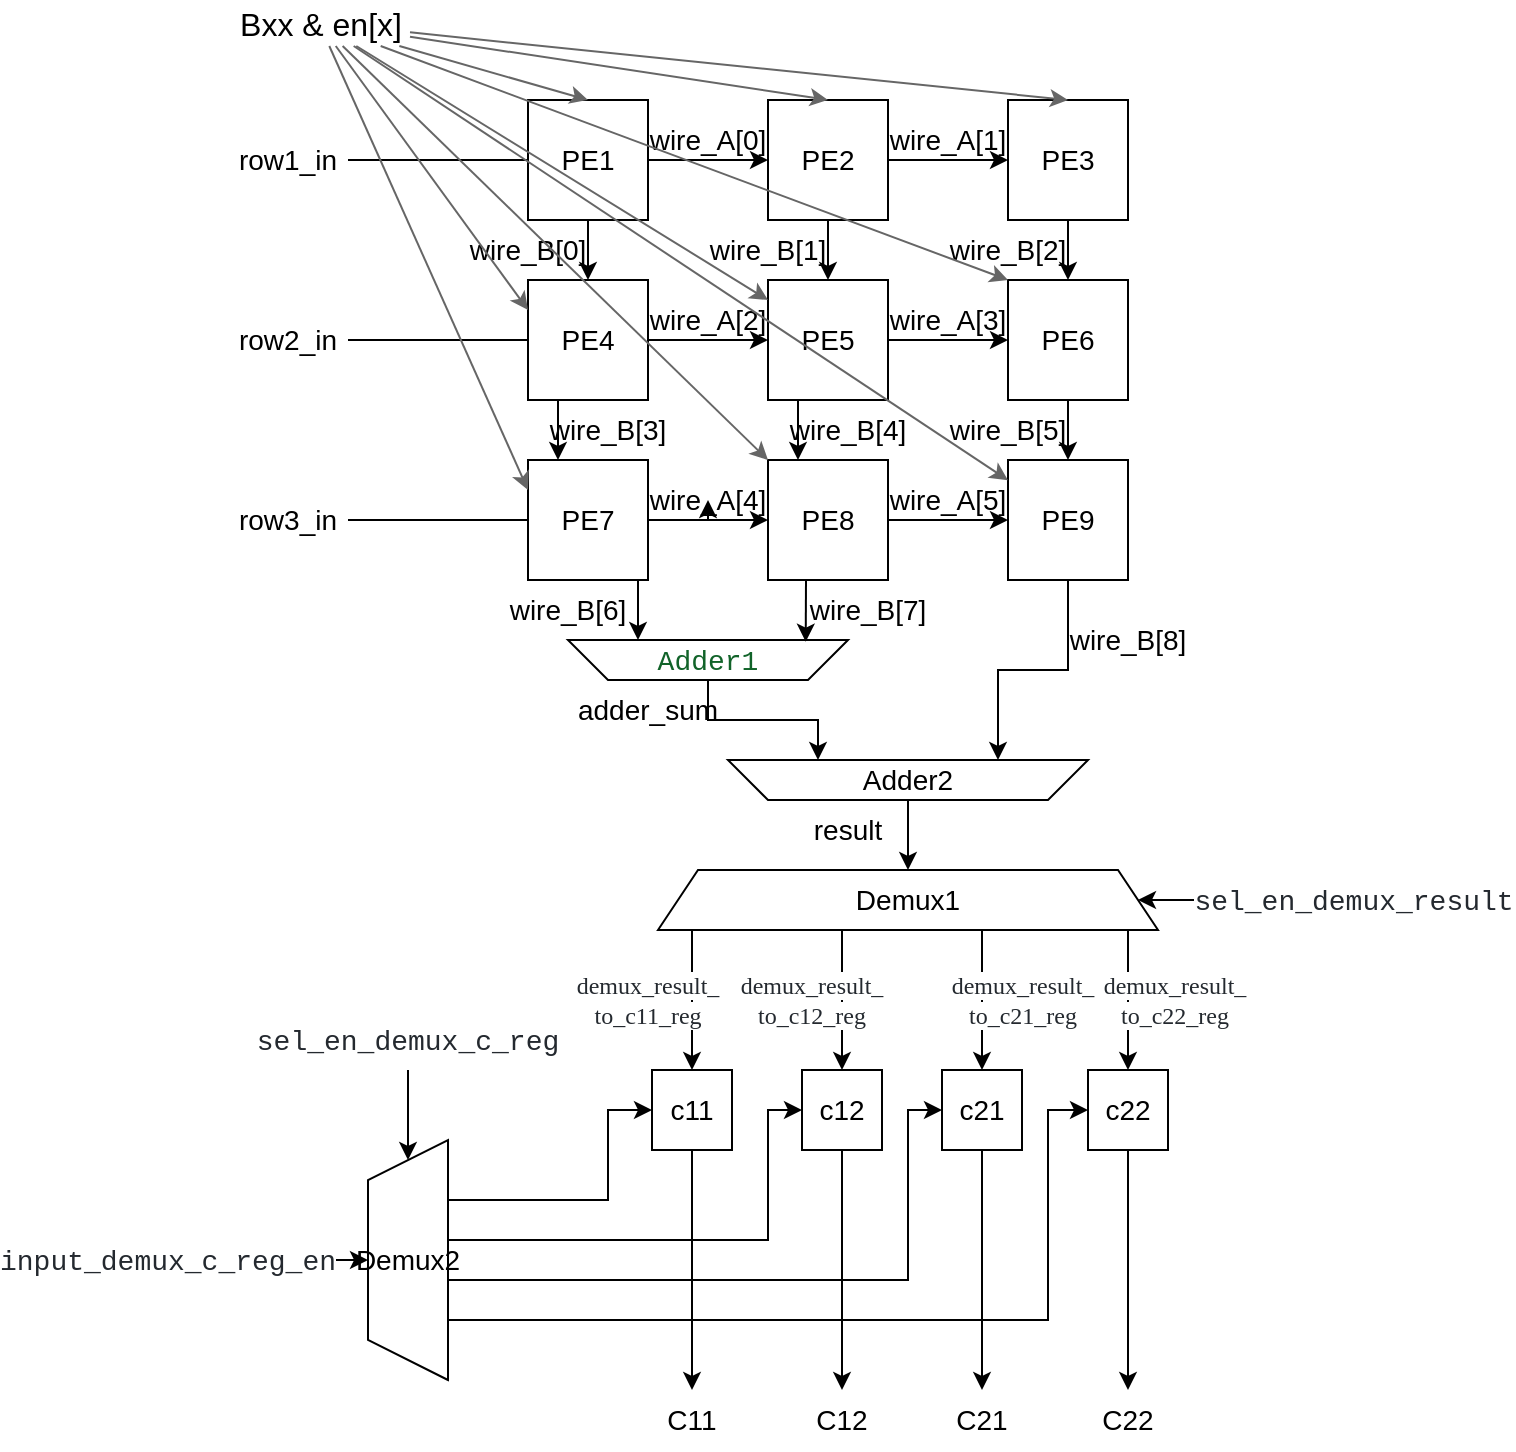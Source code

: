 <mxfile version="18.2.1" type="device"><diagram id="PaxVj-Z7WHXIeZln2uPL" name="Page-1"><mxGraphModel dx="2424" dy="842" grid="0" gridSize="10" guides="1" tooltips="1" connect="1" arrows="1" fold="1" page="1" pageScale="1" pageWidth="827" pageHeight="1169" math="0" shadow="0"><root><mxCell id="0"/><mxCell id="1" parent="0"/><mxCell id="nF21-DGhVQ81JX8ngEIM-28" style="edgeStyle=orthogonalEdgeStyle;rounded=0;orthogonalLoop=1;jettySize=auto;html=1;entryX=0;entryY=0.5;entryDx=0;entryDy=0;fontSize=14;" edge="1" parent="1" source="wWK6ejaNVwTa4Jsa0smx-67" target="wWK6ejaNVwTa4Jsa0smx-48"><mxGeometry relative="1" as="geometry"><Array as="points"><mxPoint x="-473" y="816"/><mxPoint x="-473" y="771"/></Array></mxGeometry></mxCell><mxCell id="nF21-DGhVQ81JX8ngEIM-39" style="edgeStyle=orthogonalEdgeStyle;rounded=0;orthogonalLoop=1;jettySize=auto;html=1;entryX=0;entryY=0.5;entryDx=0;entryDy=0;fontSize=14;" edge="1" parent="1" source="wWK6ejaNVwTa4Jsa0smx-67" target="wWK6ejaNVwTa4Jsa0smx-49"><mxGeometry relative="1" as="geometry"><Array as="points"><mxPoint x="-393" y="836"/><mxPoint x="-393" y="771"/></Array></mxGeometry></mxCell><mxCell id="nF21-DGhVQ81JX8ngEIM-41" style="edgeStyle=orthogonalEdgeStyle;rounded=0;orthogonalLoop=1;jettySize=auto;html=1;entryX=0;entryY=0.5;entryDx=0;entryDy=0;fontSize=14;" edge="1" parent="1" source="wWK6ejaNVwTa4Jsa0smx-67" target="wWK6ejaNVwTa4Jsa0smx-50"><mxGeometry relative="1" as="geometry"><Array as="points"><mxPoint x="-323" y="856"/><mxPoint x="-323" y="771"/></Array></mxGeometry></mxCell><mxCell id="nF21-DGhVQ81JX8ngEIM-42" style="edgeStyle=orthogonalEdgeStyle;rounded=0;orthogonalLoop=1;jettySize=auto;html=1;entryX=0;entryY=0.5;entryDx=0;entryDy=0;fontSize=14;" edge="1" parent="1" source="wWK6ejaNVwTa4Jsa0smx-67" target="wWK6ejaNVwTa4Jsa0smx-51"><mxGeometry relative="1" as="geometry"><Array as="points"><mxPoint x="-253" y="876"/><mxPoint x="-253" y="771"/></Array></mxGeometry></mxCell><mxCell id="wWK6ejaNVwTa4Jsa0smx-67" value="Demux2" style="shape=trapezoid;perimeter=trapezoidPerimeter;whiteSpace=wrap;html=1;fixedSize=1;direction=north;fontSize=14;" parent="1" vertex="1"><mxGeometry x="-593" y="786" width="40" height="120" as="geometry"/></mxCell><mxCell id="nF21-DGhVQ81JX8ngEIM-24" style="edgeStyle=orthogonalEdgeStyle;rounded=0;orthogonalLoop=1;jettySize=auto;html=1;entryX=0.5;entryY=0;entryDx=0;entryDy=0;fontSize=14;" edge="1" parent="1" source="wWK6ejaNVwTa4Jsa0smx-51" target="wWK6ejaNVwTa4Jsa0smx-117"><mxGeometry relative="1" as="geometry"/></mxCell><mxCell id="wWK6ejaNVwTa4Jsa0smx-51" value="c22" style="whiteSpace=wrap;html=1;aspect=fixed;fontSize=14;" parent="1" vertex="1"><mxGeometry x="-233" y="751" width="40" height="40" as="geometry"/></mxCell><mxCell id="nF21-DGhVQ81JX8ngEIM-23" style="edgeStyle=orthogonalEdgeStyle;rounded=0;orthogonalLoop=1;jettySize=auto;html=1;entryX=0.5;entryY=0;entryDx=0;entryDy=0;fontSize=14;" edge="1" parent="1" source="wWK6ejaNVwTa4Jsa0smx-50" target="wWK6ejaNVwTa4Jsa0smx-116"><mxGeometry relative="1" as="geometry"/></mxCell><mxCell id="wWK6ejaNVwTa4Jsa0smx-50" value="c21" style="whiteSpace=wrap;html=1;aspect=fixed;fontSize=14;" parent="1" vertex="1"><mxGeometry x="-306" y="751" width="40" height="40" as="geometry"/></mxCell><mxCell id="nF21-DGhVQ81JX8ngEIM-26" style="edgeStyle=orthogonalEdgeStyle;rounded=0;orthogonalLoop=1;jettySize=auto;html=1;entryX=0.5;entryY=0;entryDx=0;entryDy=0;fontSize=14;" edge="1" parent="1" source="wWK6ejaNVwTa4Jsa0smx-49" target="wWK6ejaNVwTa4Jsa0smx-115"><mxGeometry relative="1" as="geometry"/></mxCell><mxCell id="wWK6ejaNVwTa4Jsa0smx-49" value="c12" style="whiteSpace=wrap;html=1;aspect=fixed;fontSize=14;" parent="1" vertex="1"><mxGeometry x="-376" y="751" width="40" height="40" as="geometry"/></mxCell><mxCell id="nF21-DGhVQ81JX8ngEIM-35" style="edgeStyle=orthogonalEdgeStyle;rounded=0;orthogonalLoop=1;jettySize=auto;html=1;entryX=0.5;entryY=0;entryDx=0;entryDy=0;fontSize=12;" edge="1" parent="1" source="wWK6ejaNVwTa4Jsa0smx-44" target="wWK6ejaNVwTa4Jsa0smx-51"><mxGeometry relative="1" as="geometry"><Array as="points"><mxPoint x="-213" y="706"/><mxPoint x="-213" y="706"/></Array></mxGeometry></mxCell><mxCell id="nF21-DGhVQ81JX8ngEIM-36" style="edgeStyle=orthogonalEdgeStyle;rounded=0;orthogonalLoop=1;jettySize=auto;html=1;entryX=0.5;entryY=0;entryDx=0;entryDy=0;fontSize=12;" edge="1" parent="1" source="wWK6ejaNVwTa4Jsa0smx-44" target="wWK6ejaNVwTa4Jsa0smx-48"><mxGeometry relative="1" as="geometry"><Array as="points"><mxPoint x="-431" y="706"/><mxPoint x="-431" y="706"/></Array></mxGeometry></mxCell><mxCell id="nF21-DGhVQ81JX8ngEIM-37" style="edgeStyle=orthogonalEdgeStyle;rounded=0;orthogonalLoop=1;jettySize=auto;html=1;entryX=0.5;entryY=0;entryDx=0;entryDy=0;fontSize=12;" edge="1" parent="1" source="wWK6ejaNVwTa4Jsa0smx-44" target="wWK6ejaNVwTa4Jsa0smx-49"><mxGeometry relative="1" as="geometry"><Array as="points"><mxPoint x="-356" y="706"/><mxPoint x="-356" y="706"/></Array></mxGeometry></mxCell><mxCell id="nF21-DGhVQ81JX8ngEIM-38" style="edgeStyle=orthogonalEdgeStyle;rounded=0;orthogonalLoop=1;jettySize=auto;html=1;entryX=0.5;entryY=0;entryDx=0;entryDy=0;fontSize=12;" edge="1" parent="1" source="wWK6ejaNVwTa4Jsa0smx-44" target="wWK6ejaNVwTa4Jsa0smx-50"><mxGeometry relative="1" as="geometry"><Array as="points"><mxPoint x="-286" y="706"/><mxPoint x="-286" y="706"/></Array></mxGeometry></mxCell><mxCell id="wWK6ejaNVwTa4Jsa0smx-44" value="Demux1" style="shape=trapezoid;perimeter=trapezoidPerimeter;whiteSpace=wrap;html=1;fixedSize=1;fontSize=14;" parent="1" vertex="1"><mxGeometry x="-448" y="651" width="250" height="30" as="geometry"/></mxCell><mxCell id="nF21-DGhVQ81JX8ngEIM-2" style="edgeStyle=orthogonalEdgeStyle;rounded=0;orthogonalLoop=1;jettySize=auto;html=1;exitX=0.5;exitY=1;exitDx=0;exitDy=0;entryX=0.5;entryY=0;entryDx=0;entryDy=0;fontSize=14;" edge="1" parent="1" source="wWK6ejaNVwTa4Jsa0smx-2" target="wWK6ejaNVwTa4Jsa0smx-6"><mxGeometry relative="1" as="geometry"/></mxCell><mxCell id="wWK6ejaNVwTa4Jsa0smx-2" value="" style="whiteSpace=wrap;html=1;aspect=fixed;fontSize=14;" parent="1" vertex="1"><mxGeometry x="-393" y="266" width="60" height="60" as="geometry"/></mxCell><mxCell id="nF21-DGhVQ81JX8ngEIM-3" style="edgeStyle=orthogonalEdgeStyle;rounded=0;orthogonalLoop=1;jettySize=auto;html=1;exitX=0.5;exitY=1;exitDx=0;exitDy=0;entryX=0.5;entryY=0;entryDx=0;entryDy=0;fontSize=14;" edge="1" parent="1" source="wWK6ejaNVwTa4Jsa0smx-3" target="wWK6ejaNVwTa4Jsa0smx-7"><mxGeometry relative="1" as="geometry"/></mxCell><mxCell id="wWK6ejaNVwTa4Jsa0smx-3" value="" style="whiteSpace=wrap;html=1;aspect=fixed;fontSize=14;" parent="1" vertex="1"><mxGeometry x="-273" y="266" width="60" height="60" as="geometry"/></mxCell><mxCell id="wWK6ejaNVwTa4Jsa0smx-4" value="" style="whiteSpace=wrap;html=1;aspect=fixed;fontSize=14;" parent="1" vertex="1"><mxGeometry x="-393" y="446" width="60" height="60" as="geometry"/></mxCell><mxCell id="wWK6ejaNVwTa4Jsa0smx-5" value="" style="whiteSpace=wrap;html=1;aspect=fixed;fontSize=14;" parent="1" vertex="1"><mxGeometry x="-513" y="356" width="60" height="60" as="geometry"/></mxCell><mxCell id="wWK6ejaNVwTa4Jsa0smx-6" value="" style="whiteSpace=wrap;html=1;aspect=fixed;fontSize=14;" parent="1" vertex="1"><mxGeometry x="-393" y="356" width="60" height="60" as="geometry"/></mxCell><mxCell id="nF21-DGhVQ81JX8ngEIM-4" style="edgeStyle=orthogonalEdgeStyle;rounded=0;orthogonalLoop=1;jettySize=auto;html=1;exitX=0.5;exitY=1;exitDx=0;exitDy=0;entryX=0.5;entryY=0;entryDx=0;entryDy=0;fontSize=14;" edge="1" parent="1" source="wWK6ejaNVwTa4Jsa0smx-7" target="wWK6ejaNVwTa4Jsa0smx-9"><mxGeometry relative="1" as="geometry"/></mxCell><mxCell id="wWK6ejaNVwTa4Jsa0smx-7" value="" style="whiteSpace=wrap;html=1;aspect=fixed;fontSize=14;" parent="1" vertex="1"><mxGeometry x="-273" y="356" width="60" height="60" as="geometry"/></mxCell><mxCell id="nF21-DGhVQ81JX8ngEIM-5" style="edgeStyle=orthogonalEdgeStyle;rounded=0;orthogonalLoop=1;jettySize=auto;html=1;exitX=0.5;exitY=1;exitDx=0;exitDy=0;entryX=0.75;entryY=1;entryDx=0;entryDy=0;fontSize=14;" edge="1" parent="1" source="wWK6ejaNVwTa4Jsa0smx-8" target="wWK6ejaNVwTa4Jsa0smx-96"><mxGeometry relative="1" as="geometry"/></mxCell><mxCell id="wWK6ejaNVwTa4Jsa0smx-8" value="" style="whiteSpace=wrap;html=1;aspect=fixed;fontSize=14;" parent="1" vertex="1"><mxGeometry x="-513" y="446" width="60" height="60" as="geometry"/></mxCell><mxCell id="nF21-DGhVQ81JX8ngEIM-10" style="edgeStyle=orthogonalEdgeStyle;rounded=0;orthogonalLoop=1;jettySize=auto;html=1;exitX=0.5;exitY=1;exitDx=0;exitDy=0;entryX=0.25;entryY=1;entryDx=0;entryDy=0;fontSize=14;" edge="1" parent="1" source="wWK6ejaNVwTa4Jsa0smx-9" target="wWK6ejaNVwTa4Jsa0smx-97"><mxGeometry relative="1" as="geometry"/></mxCell><mxCell id="wWK6ejaNVwTa4Jsa0smx-9" value="" style="whiteSpace=wrap;html=1;aspect=fixed;fontSize=14;" parent="1" vertex="1"><mxGeometry x="-273" y="446" width="60" height="60" as="geometry"/></mxCell><mxCell id="wWK6ejaNVwTa4Jsa0smx-33" value="PE1" style="text;html=1;strokeColor=none;fillColor=none;align=center;verticalAlign=middle;whiteSpace=wrap;rounded=0;fontSize=14;" parent="1" vertex="1"><mxGeometry x="-513" y="281" width="60" height="30" as="geometry"/></mxCell><mxCell id="wWK6ejaNVwTa4Jsa0smx-34" value="PE2" style="text;html=1;strokeColor=none;fillColor=none;align=center;verticalAlign=middle;whiteSpace=wrap;rounded=0;fontSize=14;" parent="1" vertex="1"><mxGeometry x="-393" y="281" width="60" height="30" as="geometry"/></mxCell><mxCell id="wWK6ejaNVwTa4Jsa0smx-35" value="" style="endArrow=none;html=1;rounded=0;entryX=0;entryY=0.5;entryDx=0;entryDy=0;fontSize=14;" parent="1" source="wWK6ejaNVwTa4Jsa0smx-2" target="wWK6ejaNVwTa4Jsa0smx-34" edge="1"><mxGeometry width="50" height="50" relative="1" as="geometry"><mxPoint x="-293" y="296" as="sourcePoint"/><mxPoint x="-263" y="296" as="targetPoint"/><Array as="points"/></mxGeometry></mxCell><mxCell id="wWK6ejaNVwTa4Jsa0smx-36" value="PE3" style="text;html=1;strokeColor=none;fillColor=none;align=center;verticalAlign=middle;whiteSpace=wrap;rounded=0;fontSize=14;" parent="1" vertex="1"><mxGeometry x="-273" y="281" width="60" height="30" as="geometry"/></mxCell><mxCell id="wWK6ejaNVwTa4Jsa0smx-37" value="PE4" style="text;html=1;strokeColor=none;fillColor=none;align=center;verticalAlign=middle;whiteSpace=wrap;rounded=0;fontSize=14;" parent="1" vertex="1"><mxGeometry x="-513" y="371" width="60" height="30" as="geometry"/></mxCell><mxCell id="wWK6ejaNVwTa4Jsa0smx-38" value="PE5" style="text;html=1;strokeColor=none;fillColor=none;align=center;verticalAlign=middle;whiteSpace=wrap;rounded=0;fontSize=14;" parent="1" vertex="1"><mxGeometry x="-393" y="371" width="60" height="30" as="geometry"/></mxCell><mxCell id="wWK6ejaNVwTa4Jsa0smx-42" value="PE8" style="text;html=1;strokeColor=none;fillColor=none;align=center;verticalAlign=middle;whiteSpace=wrap;rounded=0;fontSize=14;" parent="1" vertex="1"><mxGeometry x="-393" y="461" width="60" height="30" as="geometry"/></mxCell><mxCell id="wWK6ejaNVwTa4Jsa0smx-43" value="PE9" style="text;html=1;strokeColor=none;fillColor=none;align=center;verticalAlign=middle;whiteSpace=wrap;rounded=0;fontSize=14;" parent="1" vertex="1"><mxGeometry x="-273" y="461" width="60" height="30" as="geometry"/></mxCell><mxCell id="nF21-DGhVQ81JX8ngEIM-27" style="edgeStyle=orthogonalEdgeStyle;rounded=0;orthogonalLoop=1;jettySize=auto;html=1;fontSize=14;" edge="1" parent="1" source="wWK6ejaNVwTa4Jsa0smx-48" target="wWK6ejaNVwTa4Jsa0smx-113"><mxGeometry relative="1" as="geometry"/></mxCell><mxCell id="wWK6ejaNVwTa4Jsa0smx-48" value="c11" style="whiteSpace=wrap;html=1;aspect=fixed;fontSize=14;" parent="1" vertex="1"><mxGeometry x="-451" y="751" width="40" height="40" as="geometry"/></mxCell><mxCell id="wWK6ejaNVwTa4Jsa0smx-87" value="" style="endArrow=none;html=1;rounded=0;entryX=1;entryY=0.5;entryDx=0;entryDy=0;startArrow=none;fontSize=14;" parent="1" source="wWK6ejaNVwTa4Jsa0smx-1" target="wWK6ejaNVwTa4Jsa0smx-88" edge="1"><mxGeometry width="50" height="50" relative="1" as="geometry"><mxPoint x="-443" y="296" as="sourcePoint"/><mxPoint x="-473" y="304" as="targetPoint"/></mxGeometry></mxCell><mxCell id="wWK6ejaNVwTa4Jsa0smx-88" value="row1_in" style="text;html=1;strokeColor=none;fillColor=none;align=center;verticalAlign=middle;whiteSpace=wrap;rounded=0;fontSize=14;" parent="1" vertex="1"><mxGeometry x="-663" y="281" width="60" height="30" as="geometry"/></mxCell><mxCell id="wWK6ejaNVwTa4Jsa0smx-89" value="" style="endArrow=none;html=1;rounded=0;exitX=0;exitY=0.5;exitDx=0;exitDy=0;entryX=1;entryY=0.5;entryDx=0;entryDy=0;fontSize=14;" parent="1" source="wWK6ejaNVwTa4Jsa0smx-5" target="wWK6ejaNVwTa4Jsa0smx-90" edge="1"><mxGeometry width="50" height="50" relative="1" as="geometry"><mxPoint x="-433" y="306" as="sourcePoint"/><mxPoint x="-473" y="386" as="targetPoint"/></mxGeometry></mxCell><mxCell id="wWK6ejaNVwTa4Jsa0smx-90" value="row2_in" style="text;html=1;strokeColor=none;fillColor=none;align=center;verticalAlign=middle;whiteSpace=wrap;rounded=0;fontSize=14;" parent="1" vertex="1"><mxGeometry x="-663" y="371" width="60" height="30" as="geometry"/></mxCell><mxCell id="wWK6ejaNVwTa4Jsa0smx-91" value="" style="endArrow=none;html=1;rounded=0;entryX=1;entryY=0.5;entryDx=0;entryDy=0;startArrow=none;fontSize=14;" parent="1" source="wWK6ejaNVwTa4Jsa0smx-41" target="wWK6ejaNVwTa4Jsa0smx-92" edge="1"><mxGeometry width="50" height="50" relative="1" as="geometry"><mxPoint x="-443" y="476" as="sourcePoint"/><mxPoint x="-473" y="484" as="targetPoint"/></mxGeometry></mxCell><mxCell id="wWK6ejaNVwTa4Jsa0smx-92" value="row3_in" style="text;html=1;strokeColor=none;fillColor=none;align=center;verticalAlign=middle;whiteSpace=wrap;rounded=0;fontSize=14;" parent="1" vertex="1"><mxGeometry x="-663" y="461" width="60" height="30" as="geometry"/></mxCell><mxCell id="nF21-DGhVQ81JX8ngEIM-9" style="edgeStyle=orthogonalEdgeStyle;rounded=0;orthogonalLoop=1;jettySize=auto;html=1;entryX=0.75;entryY=1;entryDx=0;entryDy=0;fontSize=14;" edge="1" parent="1" source="wWK6ejaNVwTa4Jsa0smx-96" target="wWK6ejaNVwTa4Jsa0smx-97"><mxGeometry relative="1" as="geometry"/></mxCell><mxCell id="wWK6ejaNVwTa4Jsa0smx-96" value="" style="shape=trapezoid;perimeter=trapezoidPerimeter;whiteSpace=wrap;html=1;fixedSize=1;direction=west;fontSize=14;" parent="1" vertex="1"><mxGeometry x="-493" y="536" width="140" height="20" as="geometry"/></mxCell><mxCell id="nF21-DGhVQ81JX8ngEIM-16" style="edgeStyle=orthogonalEdgeStyle;rounded=0;orthogonalLoop=1;jettySize=auto;html=1;entryX=0.5;entryY=0;entryDx=0;entryDy=0;fontSize=14;" edge="1" parent="1" source="wWK6ejaNVwTa4Jsa0smx-97" target="wWK6ejaNVwTa4Jsa0smx-44"><mxGeometry relative="1" as="geometry"/></mxCell><mxCell id="wWK6ejaNVwTa4Jsa0smx-97" value="" style="shape=trapezoid;perimeter=trapezoidPerimeter;whiteSpace=wrap;html=1;fixedSize=1;direction=west;size=20;fontSize=14;" parent="1" vertex="1"><mxGeometry x="-413" y="596" width="180" height="20" as="geometry"/></mxCell><mxCell id="wWK6ejaNVwTa4Jsa0smx-103" value="&lt;div style=&quot;text-align: start; font-size: 14px;&quot;&gt;&lt;font face=&quot;ui-monospace, SFMono-Regular, SF Mono, Menlo, Consolas, Liberation Mono, monospace&quot; color=&quot;#116329&quot; style=&quot;font-size: 14px;&quot;&gt;&lt;span style=&quot;background-color: rgb(255, 255, 255); font-size: 14px;&quot;&gt;Adder1&lt;/span&gt;&lt;/font&gt;&lt;/div&gt;" style="text;html=1;strokeColor=none;fillColor=none;align=center;verticalAlign=middle;whiteSpace=wrap;rounded=0;fontSize=14;" parent="1" vertex="1"><mxGeometry x="-448" y="536" width="50" height="20" as="geometry"/></mxCell><mxCell id="wWK6ejaNVwTa4Jsa0smx-104" value="Adder2" style="text;html=1;strokeColor=none;fillColor=none;align=center;verticalAlign=middle;whiteSpace=wrap;rounded=0;fontSize=14;" parent="1" vertex="1"><mxGeometry x="-353" y="596" width="60" height="20" as="geometry"/></mxCell><mxCell id="nF21-DGhVQ81JX8ngEIM-22" style="edgeStyle=orthogonalEdgeStyle;rounded=0;orthogonalLoop=1;jettySize=auto;html=1;fontSize=14;" edge="1" parent="1" source="wWK6ejaNVwTa4Jsa0smx-106" target="wWK6ejaNVwTa4Jsa0smx-44"><mxGeometry relative="1" as="geometry"/></mxCell><mxCell id="wWK6ejaNVwTa4Jsa0smx-106" value="&lt;span style=&quot;color: rgb(36, 41, 47); font-family: ui-monospace, SFMono-Regular, &amp;quot;SF Mono&amp;quot;, Menlo, Consolas, &amp;quot;Liberation Mono&amp;quot;, monospace; text-align: start; background-color: rgb(255, 255, 255); font-size: 14px;&quot;&gt;sel_en_demux_result&lt;/span&gt;" style="text;html=1;strokeColor=none;fillColor=none;align=center;verticalAlign=middle;whiteSpace=wrap;rounded=0;fontSize=14;" parent="1" vertex="1"><mxGeometry x="-143" y="651" width="86" height="30" as="geometry"/></mxCell><mxCell id="nF21-DGhVQ81JX8ngEIM-44" style="edgeStyle=orthogonalEdgeStyle;rounded=0;orthogonalLoop=1;jettySize=auto;html=1;entryX=1;entryY=0.5;entryDx=0;entryDy=0;fontSize=14;" edge="1" parent="1" source="wWK6ejaNVwTa4Jsa0smx-107" target="wWK6ejaNVwTa4Jsa0smx-67"><mxGeometry relative="1" as="geometry"/></mxCell><mxCell id="wWK6ejaNVwTa4Jsa0smx-107" value="&lt;span style=&quot;color: rgb(36, 41, 47); font-family: ui-monospace, SFMono-Regular, &amp;quot;SF Mono&amp;quot;, Menlo, Consolas, &amp;quot;Liberation Mono&amp;quot;, monospace; text-align: start; background-color: rgb(255, 255, 255); font-size: 14px;&quot;&gt;sel_en_demux_c_reg&lt;/span&gt;" style="text;html=1;strokeColor=none;fillColor=none;align=center;verticalAlign=middle;whiteSpace=wrap;rounded=0;fontSize=14;" parent="1" vertex="1"><mxGeometry x="-603" y="721" width="60" height="30" as="geometry"/></mxCell><mxCell id="nF21-DGhVQ81JX8ngEIM-43" style="edgeStyle=orthogonalEdgeStyle;rounded=0;orthogonalLoop=1;jettySize=auto;html=1;entryX=0.5;entryY=0;entryDx=0;entryDy=0;fontSize=14;" edge="1" parent="1" source="wWK6ejaNVwTa4Jsa0smx-108" target="wWK6ejaNVwTa4Jsa0smx-67"><mxGeometry relative="1" as="geometry"/></mxCell><mxCell id="wWK6ejaNVwTa4Jsa0smx-108" value="&lt;span style=&quot;color: rgb(36, 41, 47); font-family: ui-monospace, SFMono-Regular, &amp;quot;SF Mono&amp;quot;, Menlo, Consolas, &amp;quot;Liberation Mono&amp;quot;, monospace; text-align: start; background-color: rgb(255, 255, 255); font-size: 14px;&quot;&gt;input_demux_c_reg_en&lt;/span&gt;" style="text;html=1;strokeColor=none;fillColor=none;align=center;verticalAlign=middle;whiteSpace=wrap;rounded=0;fontSize=14;" parent="1" vertex="1"><mxGeometry x="-723" y="831" width="60" height="30" as="geometry"/></mxCell><mxCell id="wWK6ejaNVwTa4Jsa0smx-113" value="C11" style="text;html=1;strokeColor=none;fillColor=none;align=center;verticalAlign=middle;whiteSpace=wrap;rounded=0;fontSize=14;" parent="1" vertex="1"><mxGeometry x="-461" y="911" width="60" height="30" as="geometry"/></mxCell><mxCell id="wWK6ejaNVwTa4Jsa0smx-115" value="C12" style="text;html=1;strokeColor=none;fillColor=none;align=center;verticalAlign=middle;whiteSpace=wrap;rounded=0;fontSize=14;" parent="1" vertex="1"><mxGeometry x="-386" y="911" width="60" height="30" as="geometry"/></mxCell><mxCell id="wWK6ejaNVwTa4Jsa0smx-116" value="C21" style="text;html=1;strokeColor=none;fillColor=none;align=center;verticalAlign=middle;whiteSpace=wrap;rounded=0;fontSize=14;" parent="1" vertex="1"><mxGeometry x="-316" y="911" width="60" height="30" as="geometry"/></mxCell><mxCell id="wWK6ejaNVwTa4Jsa0smx-117" value="C22" style="text;html=1;strokeColor=none;fillColor=none;align=center;verticalAlign=middle;whiteSpace=wrap;rounded=0;fontSize=14;" parent="1" vertex="1"><mxGeometry x="-243" y="911" width="60" height="30" as="geometry"/></mxCell><mxCell id="nF21-DGhVQ81JX8ngEIM-1" style="edgeStyle=orthogonalEdgeStyle;rounded=0;orthogonalLoop=1;jettySize=auto;html=1;exitX=0.5;exitY=1;exitDx=0;exitDy=0;entryX=0.5;entryY=0;entryDx=0;entryDy=0;fontSize=14;" edge="1" parent="1" source="wWK6ejaNVwTa4Jsa0smx-1" target="wWK6ejaNVwTa4Jsa0smx-5"><mxGeometry relative="1" as="geometry"/></mxCell><mxCell id="wWK6ejaNVwTa4Jsa0smx-1" value="" style="whiteSpace=wrap;html=1;aspect=fixed;fontSize=14;" parent="1" vertex="1"><mxGeometry x="-513" y="266" width="60" height="60" as="geometry"/></mxCell><mxCell id="wWK6ejaNVwTa4Jsa0smx-41" value="PE7" style="text;html=1;strokeColor=none;fillColor=none;align=center;verticalAlign=middle;whiteSpace=wrap;rounded=0;fontSize=14;" parent="1" vertex="1"><mxGeometry x="-513" y="461" width="60" height="30" as="geometry"/></mxCell><mxCell id="5DDd2ZOX3g0ftYCXzUu7-8" value="&lt;font style=&quot;font-size: 14px;&quot;&gt;wire_A[0]&lt;/font&gt;" style="text;html=1;strokeColor=none;fillColor=none;align=center;verticalAlign=middle;whiteSpace=wrap;rounded=0;fontSize=14;" parent="1" vertex="1"><mxGeometry x="-453" y="276" width="60" height="20" as="geometry"/></mxCell><mxCell id="5DDd2ZOX3g0ftYCXzUu7-10" value="" style="endArrow=none;html=1;rounded=0;entryX=1;entryY=0.5;entryDx=0;entryDy=0;fontSize=14;" parent="1" target="5DDd2ZOX3g0ftYCXzUu7-8" edge="1"><mxGeometry width="50" height="50" relative="1" as="geometry"><mxPoint x="-393" y="296" as="sourcePoint"/><mxPoint x="-453" y="296" as="targetPoint"/></mxGeometry></mxCell><mxCell id="5DDd2ZOX3g0ftYCXzUu7-11" value="&lt;font style=&quot;font-size: 14px;&quot;&gt;PE1&lt;/font&gt;" style="text;html=1;strokeColor=none;fillColor=none;align=center;verticalAlign=middle;whiteSpace=wrap;rounded=0;fontSize=14;" parent="1" vertex="1"><mxGeometry x="-513" y="281" width="60" height="30" as="geometry"/></mxCell><mxCell id="5DDd2ZOX3g0ftYCXzUu7-13" value="&lt;font style=&quot;font-size: 14px;&quot;&gt;wire_A[1]&lt;/font&gt;" style="text;html=1;strokeColor=none;fillColor=none;align=center;verticalAlign=middle;whiteSpace=wrap;rounded=0;fontSize=14;" parent="1" vertex="1"><mxGeometry x="-333" y="276" width="60" height="20" as="geometry"/></mxCell><mxCell id="5DDd2ZOX3g0ftYCXzUu7-17" value="&lt;font style=&quot;font-size: 14px;&quot;&gt;wire_A[2]&lt;/font&gt;" style="text;html=1;strokeColor=none;fillColor=none;align=center;verticalAlign=middle;whiteSpace=wrap;rounded=0;fontSize=14;" parent="1" vertex="1"><mxGeometry x="-453" y="366" width="60" height="20" as="geometry"/></mxCell><mxCell id="wWK6ejaNVwTa4Jsa0smx-40" value="PE6" style="text;html=1;strokeColor=none;fillColor=none;align=center;verticalAlign=middle;whiteSpace=wrap;rounded=0;fontSize=14;" parent="1" vertex="1"><mxGeometry x="-273" y="371" width="60" height="30" as="geometry"/></mxCell><mxCell id="5DDd2ZOX3g0ftYCXzUu7-21" value="&lt;font style=&quot;font-size: 14px;&quot;&gt;wire_A[3]&lt;/font&gt;" style="text;html=1;strokeColor=none;fillColor=none;align=center;verticalAlign=middle;whiteSpace=wrap;rounded=0;fontSize=14;" parent="1" vertex="1"><mxGeometry x="-333" y="366" width="60" height="20" as="geometry"/></mxCell><mxCell id="M6lcAdgINSXFHVlTVLNt-22" style="edgeStyle=orthogonalEdgeStyle;rounded=0;orthogonalLoop=1;jettySize=auto;html=1;exitX=0.5;exitY=1;exitDx=0;exitDy=0;fontSize=14;" parent="1" source="5DDd2ZOX3g0ftYCXzUu7-23" edge="1"><mxGeometry relative="1" as="geometry"><mxPoint x="-423" y="466" as="targetPoint"/></mxGeometry></mxCell><mxCell id="5DDd2ZOX3g0ftYCXzUu7-23" value="&lt;font style=&quot;font-size: 14px;&quot;&gt;wire_A[4]&lt;/font&gt;" style="text;html=1;strokeColor=none;fillColor=none;align=center;verticalAlign=middle;whiteSpace=wrap;rounded=0;fontSize=14;" parent="1" vertex="1"><mxGeometry x="-453" y="456" width="60" height="20" as="geometry"/></mxCell><mxCell id="5DDd2ZOX3g0ftYCXzUu7-29" value="" style="endArrow=none;html=1;rounded=0;fontSize=14;entryX=1;entryY=0.5;entryDx=0;entryDy=0;exitX=0;exitY=0.5;exitDx=0;exitDy=0;startArrow=none;" parent="1" source="5DDd2ZOX3g0ftYCXzUu7-28" target="wWK6ejaNVwTa4Jsa0smx-42" edge="1"><mxGeometry width="50" height="50" relative="1" as="geometry"><mxPoint x="-453" y="416" as="sourcePoint"/><mxPoint x="-403" y="366" as="targetPoint"/></mxGeometry></mxCell><mxCell id="5DDd2ZOX3g0ftYCXzUu7-28" value="&lt;font style=&quot;font-size: 14px;&quot;&gt;wire_A[5]&lt;/font&gt;" style="text;html=1;strokeColor=none;fillColor=none;align=center;verticalAlign=middle;whiteSpace=wrap;rounded=0;fontSize=14;" parent="1" vertex="1"><mxGeometry x="-333" y="456" width="60" height="20" as="geometry"/></mxCell><mxCell id="5DDd2ZOX3g0ftYCXzUu7-31" value="" style="endArrow=none;html=1;rounded=0;fontSize=14;entryX=1;entryY=0.5;entryDx=0;entryDy=0;exitX=0;exitY=0.5;exitDx=0;exitDy=0;" parent="1" source="wWK6ejaNVwTa4Jsa0smx-43" target="5DDd2ZOX3g0ftYCXzUu7-28" edge="1"><mxGeometry width="50" height="50" relative="1" as="geometry"><mxPoint x="-273" y="476" as="sourcePoint"/><mxPoint x="-333" y="476" as="targetPoint"/></mxGeometry></mxCell><mxCell id="5DDd2ZOX3g0ftYCXzUu7-33" value="&lt;font style=&quot;font-size: 14px;&quot;&gt;wire_B[0]&lt;/font&gt;" style="text;html=1;strokeColor=none;fillColor=none;align=center;verticalAlign=middle;whiteSpace=wrap;rounded=0;fontSize=14;" parent="1" vertex="1"><mxGeometry x="-543" y="326" width="60" height="30" as="geometry"/></mxCell><mxCell id="5DDd2ZOX3g0ftYCXzUu7-34" value="&lt;font style=&quot;font-size: 14px;&quot;&gt;wire_B[1]&lt;/font&gt;" style="text;html=1;strokeColor=none;fillColor=none;align=center;verticalAlign=middle;whiteSpace=wrap;rounded=0;fontSize=14;" parent="1" vertex="1"><mxGeometry x="-423" y="326" width="60" height="30" as="geometry"/></mxCell><mxCell id="5DDd2ZOX3g0ftYCXzUu7-35" value="&lt;font style=&quot;font-size: 14px;&quot;&gt;wire_B[2]&lt;/font&gt;" style="text;html=1;strokeColor=none;fillColor=none;align=center;verticalAlign=middle;whiteSpace=wrap;rounded=0;fontSize=14;" parent="1" vertex="1"><mxGeometry x="-303" y="326" width="60" height="30" as="geometry"/></mxCell><mxCell id="5DDd2ZOX3g0ftYCXzUu7-36" value="&lt;font style=&quot;font-size: 14px;&quot;&gt;wire_B[3]&lt;/font&gt;" style="text;html=1;strokeColor=none;fillColor=none;align=center;verticalAlign=middle;whiteSpace=wrap;rounded=0;fontSize=14;" parent="1" vertex="1"><mxGeometry x="-503" y="416" width="60" height="30" as="geometry"/></mxCell><mxCell id="5DDd2ZOX3g0ftYCXzUu7-37" value="&lt;font style=&quot;font-size: 14px;&quot;&gt;wire_B[4]&lt;/font&gt;" style="text;html=1;strokeColor=none;fillColor=none;align=center;verticalAlign=middle;whiteSpace=wrap;rounded=0;fontSize=14;" parent="1" vertex="1"><mxGeometry x="-383" y="416" width="60" height="30" as="geometry"/></mxCell><mxCell id="5DDd2ZOX3g0ftYCXzUu7-38" value="&lt;font style=&quot;font-size: 14px;&quot;&gt;wire_B[5]&lt;/font&gt;" style="text;html=1;strokeColor=none;fillColor=none;align=center;verticalAlign=middle;whiteSpace=wrap;rounded=0;fontSize=14;" parent="1" vertex="1"><mxGeometry x="-303" y="416" width="60" height="30" as="geometry"/></mxCell><mxCell id="5DDd2ZOX3g0ftYCXzUu7-40" value="&lt;font style=&quot;font-size: 14px;&quot;&gt;wire_B[6]&lt;/font&gt;" style="text;html=1;strokeColor=none;fillColor=none;align=center;verticalAlign=middle;whiteSpace=wrap;rounded=0;fontSize=14;" parent="1" vertex="1"><mxGeometry x="-523" y="506" width="60" height="30" as="geometry"/></mxCell><mxCell id="5DDd2ZOX3g0ftYCXzUu7-41" value="&lt;font style=&quot;font-size: 14px;&quot;&gt;wire_B[7]&lt;/font&gt;" style="text;html=1;strokeColor=none;fillColor=none;align=center;verticalAlign=middle;whiteSpace=wrap;rounded=0;fontSize=14;" parent="1" vertex="1"><mxGeometry x="-373" y="506" width="60" height="30" as="geometry"/></mxCell><mxCell id="5DDd2ZOX3g0ftYCXzUu7-42" value="&lt;font style=&quot;font-size: 14px;&quot;&gt;wire_B[8]&lt;/font&gt;" style="text;html=1;strokeColor=none;fillColor=none;align=center;verticalAlign=middle;whiteSpace=wrap;rounded=0;fontSize=14;" parent="1" vertex="1"><mxGeometry x="-243" y="521" width="60" height="30" as="geometry"/></mxCell><mxCell id="5DDd2ZOX3g0ftYCXzUu7-49" value="adder_sum" style="text;html=1;strokeColor=none;fillColor=none;align=center;verticalAlign=middle;whiteSpace=wrap;rounded=0;fontSize=14;" parent="1" vertex="1"><mxGeometry x="-483" y="556" width="60" height="30" as="geometry"/></mxCell><mxCell id="5DDd2ZOX3g0ftYCXzUu7-62" value="result" style="text;html=1;strokeColor=none;fillColor=none;align=center;verticalAlign=middle;whiteSpace=wrap;rounded=0;fontSize=14;" parent="1" vertex="1"><mxGeometry x="-383" y="616" width="60" height="30" as="geometry"/></mxCell><mxCell id="5DDd2ZOX3g0ftYCXzUu7-70" value="&lt;span style=&quot;line-height: 107%; font-family: &amp;quot;맑은 고딕&amp;quot;; color: rgb(36, 41, 47); background: white; font-size: 12px;&quot; lang=&quot;EN-US&quot;&gt;&lt;font style=&quot;font-size: 12px;&quot;&gt;demux_result_&lt;br style=&quot;font-size: 12px;&quot;&gt;to_c11_reg&lt;/font&gt;&lt;/span&gt;" style="text;html=1;strokeColor=none;fillColor=none;align=center;verticalAlign=middle;whiteSpace=wrap;rounded=0;fontSize=12;" parent="1" vertex="1"><mxGeometry x="-483" y="696" width="60" height="40" as="geometry"/></mxCell><mxCell id="5DDd2ZOX3g0ftYCXzUu7-74" value="&lt;span style=&quot;line-height: 107%; font-family: &amp;quot;맑은 고딕&amp;quot;; color: rgb(36, 41, 47); background: white; font-size: 12px;&quot; lang=&quot;EN-US&quot;&gt;&lt;font style=&quot;font-size: 12px;&quot;&gt;demux_result_&lt;br style=&quot;font-size: 12px;&quot;&gt;to_c12_reg&lt;/font&gt;&lt;/span&gt;" style="text;html=1;strokeColor=none;fillColor=none;align=center;verticalAlign=middle;whiteSpace=wrap;rounded=0;fontSize=12;" parent="1" vertex="1"><mxGeometry x="-401" y="706" width="60" height="20" as="geometry"/></mxCell><mxCell id="5DDd2ZOX3g0ftYCXzUu7-77" value="" style="endArrow=none;html=1;rounded=0;fontSize=12;" parent="1" target="wWK6ejaNVwTa4Jsa0smx-50" edge="1"><mxGeometry width="50" height="50" relative="1" as="geometry"><mxPoint x="-286" y="751" as="sourcePoint"/><mxPoint x="-286" y="711" as="targetPoint"/></mxGeometry></mxCell><mxCell id="5DDd2ZOX3g0ftYCXzUu7-79" value="&lt;span style=&quot;line-height: 107%; font-family: &amp;quot;맑은 고딕&amp;quot;; color: rgb(36, 41, 47); background: white; font-size: 12px;&quot; lang=&quot;EN-US&quot;&gt;&lt;font style=&quot;font-size: 12px;&quot;&gt;demux_result_&lt;br style=&quot;font-size: 12px;&quot;&gt;to_c21_reg&lt;/font&gt;&lt;/span&gt;" style="text;html=1;strokeColor=none;fillColor=none;align=center;verticalAlign=middle;whiteSpace=wrap;rounded=0;fontSize=12;" parent="1" vertex="1"><mxGeometry x="-293" y="706" width="55" height="20" as="geometry"/></mxCell><mxCell id="5DDd2ZOX3g0ftYCXzUu7-81" value="&lt;span style=&quot;line-height: 107%; font-family: &amp;quot;맑은 고딕&amp;quot;; color: rgb(36, 41, 47); background: white; font-size: 12px;&quot; lang=&quot;EN-US&quot;&gt;&lt;font style=&quot;font-size: 12px;&quot;&gt;demux_result_&lt;br style=&quot;font-size: 12px;&quot;&gt;to_c22_reg&lt;/font&gt;&lt;/span&gt;" style="text;html=1;strokeColor=none;fillColor=none;align=center;verticalAlign=middle;whiteSpace=wrap;rounded=0;fontSize=12;" parent="1" vertex="1"><mxGeometry x="-217" y="706" width="55" height="20" as="geometry"/></mxCell><mxCell id="5DDd2ZOX3g0ftYCXzUu7-82" value="" style="endArrow=none;html=1;rounded=0;fontSize=12;" parent="1" target="wWK6ejaNVwTa4Jsa0smx-51" edge="1"><mxGeometry width="50" height="50" relative="1" as="geometry"><mxPoint x="-216" y="751" as="sourcePoint"/><mxPoint x="-216" y="711" as="targetPoint"/></mxGeometry></mxCell><mxCell id="M6lcAdgINSXFHVlTVLNt-16" value="" style="endArrow=classic;html=1;rounded=0;entryX=0.151;entryY=0.958;entryDx=0;entryDy=0;entryPerimeter=0;fontSize=14;" parent="1" target="wWK6ejaNVwTa4Jsa0smx-96" edge="1"><mxGeometry width="50" height="50" relative="1" as="geometry"><mxPoint x="-374" y="506" as="sourcePoint"/><mxPoint x="-343" y="496" as="targetPoint"/></mxGeometry></mxCell><mxCell id="M6lcAdgINSXFHVlTVLNt-19" value="" style="endArrow=classic;html=1;rounded=0;entryX=0.25;entryY=0;entryDx=0;entryDy=0;exitX=0.25;exitY=1;exitDx=0;exitDy=0;fontSize=14;" parent="1" source="wWK6ejaNVwTa4Jsa0smx-6" target="wWK6ejaNVwTa4Jsa0smx-4" edge="1"><mxGeometry width="50" height="50" relative="1" as="geometry"><mxPoint x="-393" y="546" as="sourcePoint"/><mxPoint x="-343" y="496" as="targetPoint"/></mxGeometry></mxCell><mxCell id="M6lcAdgINSXFHVlTVLNt-20" value="" style="endArrow=classic;html=1;rounded=0;exitX=0.25;exitY=1;exitDx=0;exitDy=0;entryX=0.25;entryY=0;entryDx=0;entryDy=0;fontSize=14;" parent="1" source="wWK6ejaNVwTa4Jsa0smx-5" target="wWK6ejaNVwTa4Jsa0smx-8" edge="1"><mxGeometry width="50" height="50" relative="1" as="geometry"><mxPoint x="-393" y="546" as="sourcePoint"/><mxPoint x="-343" y="496" as="targetPoint"/></mxGeometry></mxCell><mxCell id="M6lcAdgINSXFHVlTVLNt-21" value="" style="endArrow=classic;html=1;rounded=0;fontSize=14;" parent="1" edge="1"><mxGeometry width="50" height="50" relative="1" as="geometry"><mxPoint x="-453" y="476" as="sourcePoint"/><mxPoint x="-393" y="476" as="targetPoint"/></mxGeometry></mxCell><mxCell id="M6lcAdgINSXFHVlTVLNt-24" value="" style="endArrow=classic;html=1;rounded=0;exitX=1;exitY=0.5;exitDx=0;exitDy=0;entryX=0;entryY=0.5;entryDx=0;entryDy=0;fontSize=14;" parent="1" source="wWK6ejaNVwTa4Jsa0smx-42" target="wWK6ejaNVwTa4Jsa0smx-43" edge="1"><mxGeometry width="50" height="50" relative="1" as="geometry"><mxPoint x="-393" y="546" as="sourcePoint"/><mxPoint x="-343" y="496" as="targetPoint"/></mxGeometry></mxCell><mxCell id="M6lcAdgINSXFHVlTVLNt-26" value="" style="endArrow=classic;html=1;rounded=0;exitX=1;exitY=0.5;exitDx=0;exitDy=0;entryX=0;entryY=0.5;entryDx=0;entryDy=0;fontSize=14;" parent="1" source="wWK6ejaNVwTa4Jsa0smx-37" target="wWK6ejaNVwTa4Jsa0smx-6" edge="1"><mxGeometry width="50" height="50" relative="1" as="geometry"><mxPoint x="-393" y="546" as="sourcePoint"/><mxPoint x="-343" y="496" as="targetPoint"/></mxGeometry></mxCell><mxCell id="M6lcAdgINSXFHVlTVLNt-27" value="" style="endArrow=classic;html=1;rounded=0;exitX=1;exitY=0.5;exitDx=0;exitDy=0;entryX=0;entryY=0.5;entryDx=0;entryDy=0;fontSize=14;" parent="1" source="wWK6ejaNVwTa4Jsa0smx-38" target="wWK6ejaNVwTa4Jsa0smx-40" edge="1"><mxGeometry width="50" height="50" relative="1" as="geometry"><mxPoint x="-393" y="546" as="sourcePoint"/><mxPoint x="-343" y="496" as="targetPoint"/></mxGeometry></mxCell><mxCell id="M6lcAdgINSXFHVlTVLNt-28" value="" style="endArrow=classic;html=1;rounded=0;exitX=1;exitY=0.5;exitDx=0;exitDy=0;entryX=0;entryY=0.5;entryDx=0;entryDy=0;fontSize=14;" parent="1" source="5DDd2ZOX3g0ftYCXzUu7-11" target="wWK6ejaNVwTa4Jsa0smx-34" edge="1"><mxGeometry width="50" height="50" relative="1" as="geometry"><mxPoint x="-393" y="426" as="sourcePoint"/><mxPoint x="-343" y="376" as="targetPoint"/></mxGeometry></mxCell><mxCell id="M6lcAdgINSXFHVlTVLNt-30" value="" style="endArrow=classic;html=1;rounded=0;exitX=1;exitY=0.5;exitDx=0;exitDy=0;entryX=0;entryY=0.5;entryDx=0;entryDy=0;fontSize=14;" parent="1" source="wWK6ejaNVwTa4Jsa0smx-34" target="wWK6ejaNVwTa4Jsa0smx-36" edge="1"><mxGeometry width="50" height="50" relative="1" as="geometry"><mxPoint x="-393" y="426" as="sourcePoint"/><mxPoint x="-343" y="376" as="targetPoint"/></mxGeometry></mxCell><mxCell id="nF21-DGhVQ81JX8ngEIM-46" value="Bxx &amp;amp; en[x]" style="text;html=1;align=center;verticalAlign=middle;resizable=0;points=[];autosize=1;strokeColor=none;fillColor=none;fontSize=16;" vertex="1" parent="1"><mxGeometry x="-663" y="216" width="91" height="23" as="geometry"/></mxCell><mxCell id="nF21-DGhVQ81JX8ngEIM-47" value="" style="endArrow=classic;html=1;rounded=0;fontSize=16;entryX=0.5;entryY=0;entryDx=0;entryDy=0;fillColor=#f5f5f5;strokeColor=#666666;" edge="1" parent="1" source="nF21-DGhVQ81JX8ngEIM-46" target="wWK6ejaNVwTa4Jsa0smx-1"><mxGeometry width="50" height="50" relative="1" as="geometry"><mxPoint x="-447" y="376" as="sourcePoint"/><mxPoint x="-397" y="326" as="targetPoint"/></mxGeometry></mxCell><mxCell id="nF21-DGhVQ81JX8ngEIM-48" value="" style="endArrow=classic;html=1;rounded=0;fontSize=16;entryX=0.5;entryY=0;entryDx=0;entryDy=0;fillColor=#f5f5f5;strokeColor=#666666;" edge="1" parent="1" source="nF21-DGhVQ81JX8ngEIM-46" target="wWK6ejaNVwTa4Jsa0smx-2"><mxGeometry width="50" height="50" relative="1" as="geometry"><mxPoint x="-447" y="376" as="sourcePoint"/><mxPoint x="-397" y="326" as="targetPoint"/></mxGeometry></mxCell><mxCell id="nF21-DGhVQ81JX8ngEIM-49" value="" style="endArrow=classic;html=1;rounded=0;fontSize=16;entryX=0.5;entryY=0;entryDx=0;entryDy=0;fillColor=#f5f5f5;strokeColor=#666666;" edge="1" parent="1" source="nF21-DGhVQ81JX8ngEIM-46" target="wWK6ejaNVwTa4Jsa0smx-3"><mxGeometry width="50" height="50" relative="1" as="geometry"><mxPoint x="-447" y="376" as="sourcePoint"/><mxPoint x="-397" y="326" as="targetPoint"/></mxGeometry></mxCell><mxCell id="nF21-DGhVQ81JX8ngEIM-50" value="" style="endArrow=classic;html=1;rounded=0;fontSize=16;entryX=0;entryY=0;entryDx=0;entryDy=0;fillColor=#f5f5f5;strokeColor=#666666;" edge="1" parent="1" source="nF21-DGhVQ81JX8ngEIM-46" target="wWK6ejaNVwTa4Jsa0smx-37"><mxGeometry width="50" height="50" relative="1" as="geometry"><mxPoint x="-447" y="376" as="sourcePoint"/><mxPoint x="-397" y="326" as="targetPoint"/></mxGeometry></mxCell><mxCell id="nF21-DGhVQ81JX8ngEIM-51" value="" style="endArrow=classic;html=1;rounded=0;fontSize=16;entryX=1;entryY=0;entryDx=0;entryDy=0;fillColor=#f5f5f5;strokeColor=#666666;" edge="1" parent="1" source="nF21-DGhVQ81JX8ngEIM-46" target="5DDd2ZOX3g0ftYCXzUu7-17"><mxGeometry width="50" height="50" relative="1" as="geometry"><mxPoint x="-447" y="376" as="sourcePoint"/><mxPoint x="-397" y="326" as="targetPoint"/></mxGeometry></mxCell><mxCell id="nF21-DGhVQ81JX8ngEIM-52" value="" style="endArrow=classic;html=1;rounded=0;fontSize=16;entryX=0;entryY=0;entryDx=0;entryDy=0;fillColor=#f5f5f5;strokeColor=#666666;" edge="1" parent="1" source="nF21-DGhVQ81JX8ngEIM-46" target="wWK6ejaNVwTa4Jsa0smx-7"><mxGeometry width="50" height="50" relative="1" as="geometry"><mxPoint x="-447" y="376" as="sourcePoint"/><mxPoint x="-397" y="326" as="targetPoint"/></mxGeometry></mxCell><mxCell id="nF21-DGhVQ81JX8ngEIM-53" value="" style="endArrow=classic;html=1;rounded=0;fontSize=16;entryX=0;entryY=0.25;entryDx=0;entryDy=0;fillColor=#f5f5f5;strokeColor=#666666;" edge="1" parent="1" source="nF21-DGhVQ81JX8ngEIM-46" target="wWK6ejaNVwTa4Jsa0smx-8"><mxGeometry width="50" height="50" relative="1" as="geometry"><mxPoint x="-447" y="376" as="sourcePoint"/><mxPoint x="-397" y="326" as="targetPoint"/></mxGeometry></mxCell><mxCell id="nF21-DGhVQ81JX8ngEIM-54" value="" style="endArrow=classic;html=1;rounded=0;fontSize=16;entryX=0;entryY=0;entryDx=0;entryDy=0;fillColor=#f5f5f5;strokeColor=#666666;" edge="1" parent="1" source="nF21-DGhVQ81JX8ngEIM-46" target="wWK6ejaNVwTa4Jsa0smx-4"><mxGeometry width="50" height="50" relative="1" as="geometry"><mxPoint x="-447" y="376" as="sourcePoint"/><mxPoint x="-397" y="326" as="targetPoint"/></mxGeometry></mxCell><mxCell id="nF21-DGhVQ81JX8ngEIM-55" value="" style="endArrow=classic;html=1;rounded=0;fontSize=16;fillColor=#f5f5f5;strokeColor=#666666;" edge="1" parent="1" source="nF21-DGhVQ81JX8ngEIM-46" target="wWK6ejaNVwTa4Jsa0smx-9"><mxGeometry width="50" height="50" relative="1" as="geometry"><mxPoint x="-447" y="376" as="sourcePoint"/><mxPoint x="-397" y="326" as="targetPoint"/></mxGeometry></mxCell></root></mxGraphModel></diagram></mxfile>